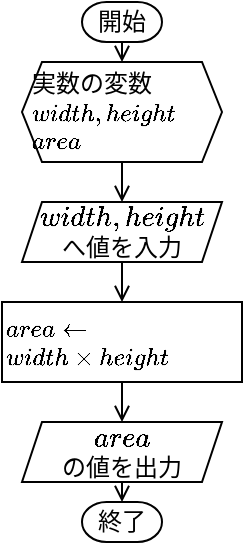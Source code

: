 <mxfile>
    <diagram id="QO7RZFRYnk7xBuMtg4kT" name="ページ1">
        <mxGraphModel dx="1976" dy="258" grid="1" gridSize="10" guides="1" tooltips="1" connect="1" arrows="1" fold="1" page="1" pageScale="1" pageWidth="827" pageHeight="1169" math="1" shadow="0">
            <root>
                <mxCell id="0"/>
                <mxCell id="1" parent="0"/>
                <mxCell id="2" style="edgeStyle=orthogonalEdgeStyle;shape=connector;rounded=0;orthogonalLoop=1;jettySize=auto;html=1;exitX=0.5;exitY=1;exitDx=0;exitDy=0;exitPerimeter=0;entryX=0.5;entryY=0;entryDx=0;entryDy=0;strokeColor=default;align=center;verticalAlign=middle;fontFamily=Helvetica;fontSize=11;fontColor=default;labelBackgroundColor=default;endArrow=open;endFill=0;" parent="1" source="3" target="5" edge="1">
                    <mxGeometry relative="1" as="geometry"/>
                </mxCell>
                <mxCell id="3" value="開始" style="strokeWidth=1;html=1;shape=mxgraph.flowchart.terminator;whiteSpace=wrap;fontFamily=Lucida Console;fontSize=12;" parent="1" vertex="1">
                    <mxGeometry x="-1460" y="70" width="40" height="20" as="geometry"/>
                </mxCell>
                <mxCell id="4" style="edgeStyle=orthogonalEdgeStyle;rounded=0;orthogonalLoop=1;jettySize=auto;html=1;exitX=0.5;exitY=1;exitDx=0;exitDy=0;entryX=0.5;entryY=0;entryDx=0;entryDy=0;endArrow=open;endFill=0;" parent="1" source="5" target="6" edge="1">
                    <mxGeometry relative="1" as="geometry"/>
                </mxCell>
                <mxCell id="5" value="&lt;font face=&quot;Lucida Console&quot;&gt;&amp;nbsp;実数の変数&lt;/font&gt;&lt;div&gt;&lt;font face=&quot;Lucida Console&quot;&gt;&amp;nbsp;\(width, height\)&lt;br&gt;&amp;nbsp;\(area\)&lt;/font&gt;&lt;/div&gt;" style="shape=hexagon;perimeter=hexagonPerimeter2;whiteSpace=wrap;html=1;fixedSize=1;align=left;size=10;fontSize=12;" parent="1" vertex="1">
                    <mxGeometry x="-1490" y="100" width="100" height="50" as="geometry"/>
                </mxCell>
                <mxCell id="26" style="edgeStyle=none;html=1;exitX=0.5;exitY=1;exitDx=0;exitDy=0;entryX=0.5;entryY=0;entryDx=0;entryDy=0;endArrow=open;endFill=0;" parent="1" source="6" target="21" edge="1">
                    <mxGeometry relative="1" as="geometry"/>
                </mxCell>
                <mxCell id="6" value="\(width, height\)&lt;br&gt;へ値を入力" style="shape=parallelogram;perimeter=parallelogramPerimeter;whiteSpace=wrap;html=1;fixedSize=1;size=10;" parent="1" vertex="1">
                    <mxGeometry x="-1490" y="170" width="100" height="30" as="geometry"/>
                </mxCell>
                <mxCell id="27" style="edgeStyle=none;html=1;exitX=0.5;exitY=1;exitDx=0;exitDy=0;entryX=0.5;entryY=0;entryDx=0;entryDy=0;endArrow=open;endFill=0;" parent="1" source="21" target="24" edge="1">
                    <mxGeometry relative="1" as="geometry"/>
                </mxCell>
                <mxCell id="21" value="\(area \leftarrow\)&lt;br&gt;\(width \times height\)" style="rounded=0;whiteSpace=wrap;html=1;fontFamily=Lucida Console;fontSize=12;align=left;" parent="1" vertex="1">
                    <mxGeometry x="-1500" y="220" width="120" height="40" as="geometry"/>
                </mxCell>
                <mxCell id="24" value="\(area\)&lt;br&gt;の値を出力" style="shape=parallelogram;perimeter=parallelogramPerimeter;whiteSpace=wrap;html=1;fixedSize=1;size=10;" parent="1" vertex="1">
                    <mxGeometry x="-1490" y="280" width="100" height="30" as="geometry"/>
                </mxCell>
                <mxCell id="25" value="終了" style="strokeWidth=1;html=1;shape=mxgraph.flowchart.terminator;whiteSpace=wrap;fontFamily=Lucida Console;fontSize=12;" parent="1" vertex="1">
                    <mxGeometry x="-1460" y="320" width="40" height="20" as="geometry"/>
                </mxCell>
                <mxCell id="28" style="edgeStyle=none;html=1;exitX=0.5;exitY=1;exitDx=0;exitDy=0;entryX=0.5;entryY=0;entryDx=0;entryDy=0;entryPerimeter=0;endArrow=open;endFill=0;" parent="1" source="24" target="25" edge="1">
                    <mxGeometry relative="1" as="geometry"/>
                </mxCell>
            </root>
        </mxGraphModel>
    </diagram>
</mxfile>